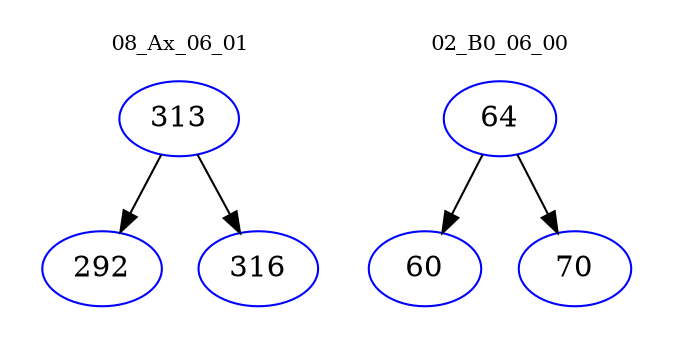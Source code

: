 digraph{
subgraph cluster_0 {
color = white
label = "08_Ax_06_01";
fontsize=10;
T0_313 [label="313", color="blue"]
T0_313 -> T0_292 [color="black"]
T0_292 [label="292", color="blue"]
T0_313 -> T0_316 [color="black"]
T0_316 [label="316", color="blue"]
}
subgraph cluster_1 {
color = white
label = "02_B0_06_00";
fontsize=10;
T1_64 [label="64", color="blue"]
T1_64 -> T1_60 [color="black"]
T1_60 [label="60", color="blue"]
T1_64 -> T1_70 [color="black"]
T1_70 [label="70", color="blue"]
}
}
